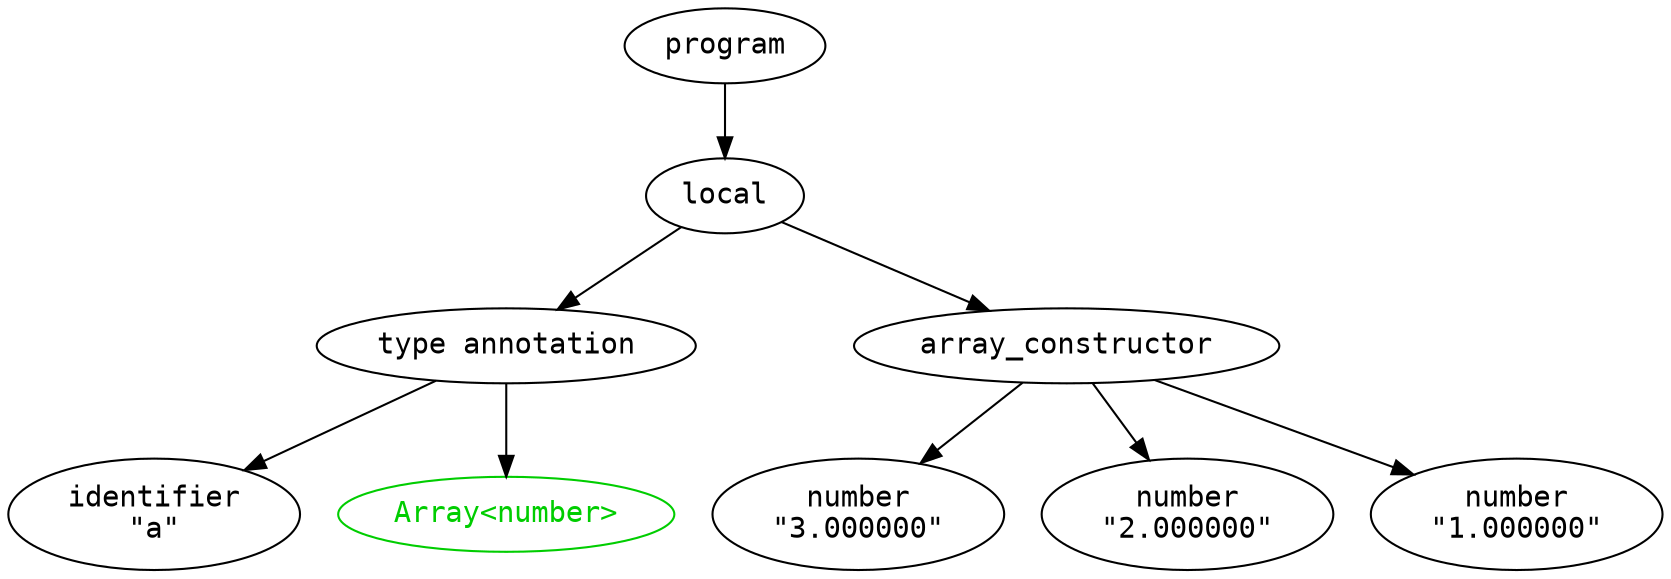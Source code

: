 digraph G
{
	node[fontname=Monospace]
	n0[label="program"]
	n1[label="local"]
	n0->n1
	n2[label="type annotation"]
	n1->n2
	n3[label="identifier\n\"a\""]
	n2->n3
	n4[label="Array<number>"]
	n4[color=green3]
	n4[fontcolor=green3]
	n2->n4
	n5[label="array_constructor"]
	n1->n5
	n6[label="number\n\"3.000000\""]
	n5->n6
	n7[label="number\n\"2.000000\""]
	n5->n7
	n8[label="number\n\"1.000000\""]
	n5->n8
}
